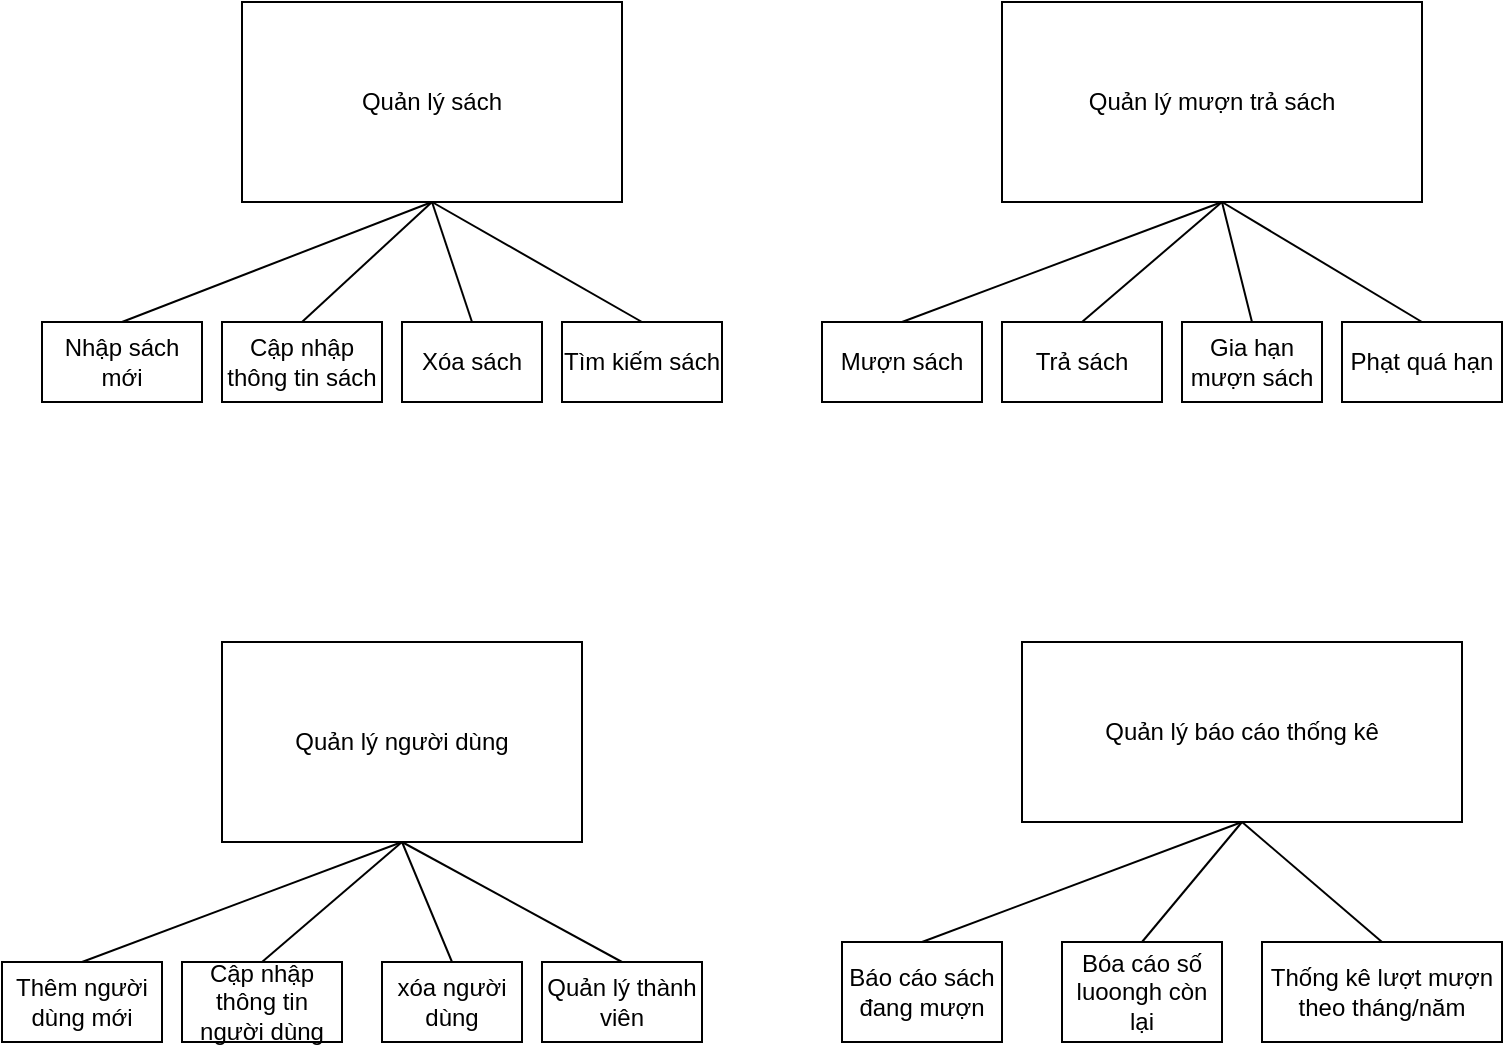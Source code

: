 <mxfile version="26.1.3">
  <diagram name="Trang-1" id="kx94N_8oCBKjUs9X1vsF">
    <mxGraphModel dx="2140" dy="653" grid="1" gridSize="10" guides="1" tooltips="1" connect="1" arrows="1" fold="1" page="1" pageScale="1" pageWidth="827" pageHeight="1169" math="0" shadow="0">
      <root>
        <mxCell id="0" />
        <mxCell id="1" parent="0" />
        <mxCell id="Sl7XYpyIjwzYdAgXSd3I-1" value="Quản lý sách" style="rounded=0;whiteSpace=wrap;html=1;" vertex="1" parent="1">
          <mxGeometry x="-170" width="190" height="100" as="geometry" />
        </mxCell>
        <mxCell id="Sl7XYpyIjwzYdAgXSd3I-2" value="Quản lý người dùng" style="rounded=0;whiteSpace=wrap;html=1;" vertex="1" parent="1">
          <mxGeometry x="-180" y="320" width="180" height="100" as="geometry" />
        </mxCell>
        <mxCell id="Sl7XYpyIjwzYdAgXSd3I-3" value="Quản lý mượn trả sách" style="rounded=0;whiteSpace=wrap;html=1;" vertex="1" parent="1">
          <mxGeometry x="210" width="210" height="100" as="geometry" />
        </mxCell>
        <mxCell id="Sl7XYpyIjwzYdAgXSd3I-4" value="Quản lý báo cáo thống kê" style="rounded=0;whiteSpace=wrap;html=1;" vertex="1" parent="1">
          <mxGeometry x="220" y="320" width="220" height="90" as="geometry" />
        </mxCell>
        <mxCell id="Sl7XYpyIjwzYdAgXSd3I-5" value="Nhập sách mới" style="rounded=0;whiteSpace=wrap;html=1;" vertex="1" parent="1">
          <mxGeometry x="-270" y="160" width="80" height="40" as="geometry" />
        </mxCell>
        <mxCell id="Sl7XYpyIjwzYdAgXSd3I-6" value="Cập nhập thông tin sách" style="rounded=0;whiteSpace=wrap;html=1;points=[[0,0,0,0,0],[0,0.25,0,0,0],[0,0.5,0,0,0],[0,0.75,0,0,0],[0,1,0,0,0],[0.25,0,0,0,0],[0.25,1,0,0,0],[0.5,0,0,0,0],[0.5,1,0,0,0],[0.75,0,0,0,0],[0.75,1,0,0,0],[1,0,0,0,0],[1,0.25,0,0,0],[1,0.5,0,0,0],[1,0.75,0,0,0],[1,1,0,0,0]];" vertex="1" parent="1">
          <mxGeometry x="-180" y="160" width="80" height="40" as="geometry" />
        </mxCell>
        <mxCell id="Sl7XYpyIjwzYdAgXSd3I-7" value="Xóa sách" style="rounded=0;whiteSpace=wrap;html=1;" vertex="1" parent="1">
          <mxGeometry x="-90" y="160" width="70" height="40" as="geometry" />
        </mxCell>
        <mxCell id="Sl7XYpyIjwzYdAgXSd3I-8" value="Tìm kiếm sách" style="rounded=0;whiteSpace=wrap;html=1;" vertex="1" parent="1">
          <mxGeometry x="-10" y="160" width="80" height="40" as="geometry" />
        </mxCell>
        <mxCell id="Sl7XYpyIjwzYdAgXSd3I-9" value="" style="endArrow=none;html=1;rounded=0;entryX=0.5;entryY=1;entryDx=0;entryDy=0;exitX=0.5;exitY=0;exitDx=0;exitDy=0;" edge="1" parent="1" source="Sl7XYpyIjwzYdAgXSd3I-5" target="Sl7XYpyIjwzYdAgXSd3I-1">
          <mxGeometry width="50" height="50" relative="1" as="geometry">
            <mxPoint x="-20" y="350" as="sourcePoint" />
            <mxPoint x="30" y="300" as="targetPoint" />
          </mxGeometry>
        </mxCell>
        <mxCell id="Sl7XYpyIjwzYdAgXSd3I-10" value="" style="endArrow=none;html=1;rounded=0;entryX=0.5;entryY=1;entryDx=0;entryDy=0;exitX=0.5;exitY=0;exitDx=0;exitDy=0;exitPerimeter=0;" edge="1" parent="1" source="Sl7XYpyIjwzYdAgXSd3I-6" target="Sl7XYpyIjwzYdAgXSd3I-1">
          <mxGeometry width="50" height="50" relative="1" as="geometry">
            <mxPoint x="-20" y="350" as="sourcePoint" />
            <mxPoint x="30" y="300" as="targetPoint" />
          </mxGeometry>
        </mxCell>
        <mxCell id="Sl7XYpyIjwzYdAgXSd3I-11" value="" style="endArrow=none;html=1;rounded=0;entryX=0.5;entryY=1;entryDx=0;entryDy=0;exitX=0.5;exitY=0;exitDx=0;exitDy=0;" edge="1" parent="1" source="Sl7XYpyIjwzYdAgXSd3I-7" target="Sl7XYpyIjwzYdAgXSd3I-1">
          <mxGeometry width="50" height="50" relative="1" as="geometry">
            <mxPoint x="-130" y="170" as="sourcePoint" />
            <mxPoint x="-60" y="110" as="targetPoint" />
          </mxGeometry>
        </mxCell>
        <mxCell id="Sl7XYpyIjwzYdAgXSd3I-12" value="" style="endArrow=none;html=1;rounded=0;entryX=0.5;entryY=1;entryDx=0;entryDy=0;exitX=0.5;exitY=0;exitDx=0;exitDy=0;" edge="1" parent="1" source="Sl7XYpyIjwzYdAgXSd3I-8" target="Sl7XYpyIjwzYdAgXSd3I-1">
          <mxGeometry width="50" height="50" relative="1" as="geometry">
            <mxPoint x="-45" y="170" as="sourcePoint" />
            <mxPoint x="-60" y="110" as="targetPoint" />
          </mxGeometry>
        </mxCell>
        <mxCell id="Sl7XYpyIjwzYdAgXSd3I-13" value="Thêm người dùng mới" style="rounded=0;whiteSpace=wrap;html=1;" vertex="1" parent="1">
          <mxGeometry x="-290" y="480" width="80" height="40" as="geometry" />
        </mxCell>
        <mxCell id="Sl7XYpyIjwzYdAgXSd3I-14" value="Cập nhập thông tin người dùng" style="rounded=0;whiteSpace=wrap;html=1;points=[[0,0,0,0,0],[0,0.25,0,0,0],[0,0.5,0,0,0],[0,0.75,0,0,0],[0,1,0,0,0],[0.25,0,0,0,0],[0.25,1,0,0,0],[0.5,0,0,0,0],[0.5,1,0,0,0],[0.75,0,0,0,0],[0.75,1,0,0,0],[1,0,0,0,0],[1,0.25,0,0,0],[1,0.5,0,0,0],[1,0.75,0,0,0],[1,1,0,0,0]];" vertex="1" parent="1">
          <mxGeometry x="-200" y="480" width="80" height="40" as="geometry" />
        </mxCell>
        <mxCell id="Sl7XYpyIjwzYdAgXSd3I-15" value="xóa người dùng" style="rounded=0;whiteSpace=wrap;html=1;" vertex="1" parent="1">
          <mxGeometry x="-100" y="480" width="70" height="40" as="geometry" />
        </mxCell>
        <mxCell id="Sl7XYpyIjwzYdAgXSd3I-16" value="Quản lý thành viên" style="rounded=0;whiteSpace=wrap;html=1;" vertex="1" parent="1">
          <mxGeometry x="-20" y="480" width="80" height="40" as="geometry" />
        </mxCell>
        <mxCell id="Sl7XYpyIjwzYdAgXSd3I-17" value="" style="endArrow=none;html=1;rounded=0;entryX=0.5;entryY=1;entryDx=0;entryDy=0;exitX=0.5;exitY=0;exitDx=0;exitDy=0;" edge="1" source="Sl7XYpyIjwzYdAgXSd3I-13" parent="1">
          <mxGeometry width="50" height="50" relative="1" as="geometry">
            <mxPoint x="-40" y="670" as="sourcePoint" />
            <mxPoint x="-90" y="420" as="targetPoint" />
          </mxGeometry>
        </mxCell>
        <mxCell id="Sl7XYpyIjwzYdAgXSd3I-18" value="" style="endArrow=none;html=1;rounded=0;entryX=0.5;entryY=1;entryDx=0;entryDy=0;exitX=0.5;exitY=0;exitDx=0;exitDy=0;exitPerimeter=0;" edge="1" source="Sl7XYpyIjwzYdAgXSd3I-14" parent="1">
          <mxGeometry width="50" height="50" relative="1" as="geometry">
            <mxPoint x="-40" y="670" as="sourcePoint" />
            <mxPoint x="-90" y="420" as="targetPoint" />
          </mxGeometry>
        </mxCell>
        <mxCell id="Sl7XYpyIjwzYdAgXSd3I-19" value="" style="endArrow=none;html=1;rounded=0;entryX=0.5;entryY=1;entryDx=0;entryDy=0;exitX=0.5;exitY=0;exitDx=0;exitDy=0;" edge="1" source="Sl7XYpyIjwzYdAgXSd3I-15" parent="1">
          <mxGeometry width="50" height="50" relative="1" as="geometry">
            <mxPoint x="-150" y="490" as="sourcePoint" />
            <mxPoint x="-90" y="420" as="targetPoint" />
          </mxGeometry>
        </mxCell>
        <mxCell id="Sl7XYpyIjwzYdAgXSd3I-20" value="" style="endArrow=none;html=1;rounded=0;entryX=0.5;entryY=1;entryDx=0;entryDy=0;exitX=0.5;exitY=0;exitDx=0;exitDy=0;" edge="1" source="Sl7XYpyIjwzYdAgXSd3I-16" parent="1">
          <mxGeometry width="50" height="50" relative="1" as="geometry">
            <mxPoint x="-65" y="490" as="sourcePoint" />
            <mxPoint x="-90" y="420" as="targetPoint" />
          </mxGeometry>
        </mxCell>
        <mxCell id="Sl7XYpyIjwzYdAgXSd3I-21" value="Mượn sách" style="rounded=0;whiteSpace=wrap;html=1;" vertex="1" parent="1">
          <mxGeometry x="120" y="160" width="80" height="40" as="geometry" />
        </mxCell>
        <mxCell id="Sl7XYpyIjwzYdAgXSd3I-22" value="Trả sách" style="rounded=0;whiteSpace=wrap;html=1;points=[[0,0,0,0,0],[0,0.25,0,0,0],[0,0.5,0,0,0],[0,0.75,0,0,0],[0,1,0,0,0],[0.25,0,0,0,0],[0.25,1,0,0,0],[0.5,0,0,0,0],[0.5,1,0,0,0],[0.75,0,0,0,0],[0.75,1,0,0,0],[1,0,0,0,0],[1,0.25,0,0,0],[1,0.5,0,0,0],[1,0.75,0,0,0],[1,1,0,0,0]];" vertex="1" parent="1">
          <mxGeometry x="210" y="160" width="80" height="40" as="geometry" />
        </mxCell>
        <mxCell id="Sl7XYpyIjwzYdAgXSd3I-23" value="Gia hạn mượn sách" style="rounded=0;whiteSpace=wrap;html=1;" vertex="1" parent="1">
          <mxGeometry x="300" y="160" width="70" height="40" as="geometry" />
        </mxCell>
        <mxCell id="Sl7XYpyIjwzYdAgXSd3I-24" value="Phạt quá hạn" style="rounded=0;whiteSpace=wrap;html=1;align=center;" vertex="1" parent="1">
          <mxGeometry x="380" y="160" width="80" height="40" as="geometry" />
        </mxCell>
        <mxCell id="Sl7XYpyIjwzYdAgXSd3I-25" value="" style="endArrow=none;html=1;rounded=0;entryX=0.5;entryY=1;entryDx=0;entryDy=0;exitX=0.5;exitY=0;exitDx=0;exitDy=0;" edge="1" source="Sl7XYpyIjwzYdAgXSd3I-21" parent="1">
          <mxGeometry width="50" height="50" relative="1" as="geometry">
            <mxPoint x="370" y="350" as="sourcePoint" />
            <mxPoint x="320" y="100" as="targetPoint" />
          </mxGeometry>
        </mxCell>
        <mxCell id="Sl7XYpyIjwzYdAgXSd3I-26" value="" style="endArrow=none;html=1;rounded=0;entryX=0.5;entryY=1;entryDx=0;entryDy=0;exitX=0.5;exitY=0;exitDx=0;exitDy=0;exitPerimeter=0;" edge="1" source="Sl7XYpyIjwzYdAgXSd3I-22" parent="1">
          <mxGeometry width="50" height="50" relative="1" as="geometry">
            <mxPoint x="370" y="350" as="sourcePoint" />
            <mxPoint x="320" y="100" as="targetPoint" />
          </mxGeometry>
        </mxCell>
        <mxCell id="Sl7XYpyIjwzYdAgXSd3I-27" value="" style="endArrow=none;html=1;rounded=0;entryX=0.5;entryY=1;entryDx=0;entryDy=0;exitX=0.5;exitY=0;exitDx=0;exitDy=0;" edge="1" source="Sl7XYpyIjwzYdAgXSd3I-23" parent="1">
          <mxGeometry width="50" height="50" relative="1" as="geometry">
            <mxPoint x="260" y="170" as="sourcePoint" />
            <mxPoint x="320" y="100" as="targetPoint" />
          </mxGeometry>
        </mxCell>
        <mxCell id="Sl7XYpyIjwzYdAgXSd3I-28" value="" style="endArrow=none;html=1;rounded=0;entryX=0.5;entryY=1;entryDx=0;entryDy=0;exitX=0.5;exitY=0;exitDx=0;exitDy=0;" edge="1" source="Sl7XYpyIjwzYdAgXSd3I-24" parent="1">
          <mxGeometry width="50" height="50" relative="1" as="geometry">
            <mxPoint x="345" y="170" as="sourcePoint" />
            <mxPoint x="320" y="100" as="targetPoint" />
          </mxGeometry>
        </mxCell>
        <mxCell id="Sl7XYpyIjwzYdAgXSd3I-29" value="Báo cáo sách đang mượn" style="rounded=0;whiteSpace=wrap;html=1;" vertex="1" parent="1">
          <mxGeometry x="130" y="470" width="80" height="50" as="geometry" />
        </mxCell>
        <mxCell id="Sl7XYpyIjwzYdAgXSd3I-30" value="Bóa cáo số luoongh còn lại" style="rounded=0;whiteSpace=wrap;html=1;points=[[0,0,0,0,0],[0,0.25,0,0,0],[0,0.5,0,0,0],[0,0.75,0,0,0],[0,1,0,0,0],[0.25,0,0,0,0],[0.25,1,0,0,0],[0.5,0,0,0,0],[0.5,1,0,0,0],[0.75,0,0,0,0],[0.75,1,0,0,0],[1,0,0,0,0],[1,0.25,0,0,0],[1,0.5,0,0,0],[1,0.75,0,0,0],[1,1,0,0,0]];" vertex="1" parent="1">
          <mxGeometry x="240" y="470" width="80" height="50" as="geometry" />
        </mxCell>
        <mxCell id="Sl7XYpyIjwzYdAgXSd3I-31" value="&lt;p data-pm-slice=&quot;1 1 [&amp;quot;list&amp;quot;,{&amp;quot;spread&amp;quot;:false,&amp;quot;start&amp;quot;:454,&amp;quot;end&amp;quot;:552},&amp;quot;regular_list_item&amp;quot;,{&amp;quot;start&amp;quot;:517,&amp;quot;end&amp;quot;:552}]&quot;&gt;Thống kê lượt mượn theo tháng/năm&lt;/p&gt;" style="rounded=0;whiteSpace=wrap;html=1;" vertex="1" parent="1">
          <mxGeometry x="340" y="470" width="120" height="50" as="geometry" />
        </mxCell>
        <mxCell id="Sl7XYpyIjwzYdAgXSd3I-33" value="" style="endArrow=none;html=1;rounded=0;entryX=0.5;entryY=1;entryDx=0;entryDy=0;exitX=0.5;exitY=0;exitDx=0;exitDy=0;" edge="1" source="Sl7XYpyIjwzYdAgXSd3I-29" parent="1">
          <mxGeometry width="50" height="50" relative="1" as="geometry">
            <mxPoint x="380" y="660" as="sourcePoint" />
            <mxPoint x="330" y="410" as="targetPoint" />
          </mxGeometry>
        </mxCell>
        <mxCell id="Sl7XYpyIjwzYdAgXSd3I-34" value="" style="endArrow=none;html=1;rounded=0;entryX=0.5;entryY=1;entryDx=0;entryDy=0;exitX=0.5;exitY=0;exitDx=0;exitDy=0;exitPerimeter=0;" edge="1" source="Sl7XYpyIjwzYdAgXSd3I-30" parent="1">
          <mxGeometry width="50" height="50" relative="1" as="geometry">
            <mxPoint x="380" y="660" as="sourcePoint" />
            <mxPoint x="330" y="410" as="targetPoint" />
          </mxGeometry>
        </mxCell>
        <mxCell id="Sl7XYpyIjwzYdAgXSd3I-35" value="" style="endArrow=none;html=1;rounded=0;entryX=0.5;entryY=1;entryDx=0;entryDy=0;exitX=0.5;exitY=0;exitDx=0;exitDy=0;" edge="1" source="Sl7XYpyIjwzYdAgXSd3I-31" parent="1">
          <mxGeometry width="50" height="50" relative="1" as="geometry">
            <mxPoint x="270" y="480" as="sourcePoint" />
            <mxPoint x="330" y="410" as="targetPoint" />
          </mxGeometry>
        </mxCell>
      </root>
    </mxGraphModel>
  </diagram>
</mxfile>
